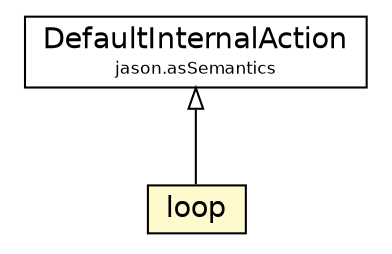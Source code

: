 #!/usr/local/bin/dot
#
# Class diagram 
# Generated by UMLGraph version 5.1 (http://www.umlgraph.org/)
#

digraph G {
	edge [fontname="Helvetica",fontsize=10,labelfontname="Helvetica",labelfontsize=10];
	node [fontname="Helvetica",fontsize=10,shape=plaintext];
	nodesep=0.25;
	ranksep=0.5;
	// jason.asSemantics.DefaultInternalAction
	c57311 [label=<<table title="jason.asSemantics.DefaultInternalAction" border="0" cellborder="1" cellspacing="0" cellpadding="2" port="p" href="../asSemantics/DefaultInternalAction.html">
		<tr><td><table border="0" cellspacing="0" cellpadding="1">
<tr><td align="center" balign="center"> DefaultInternalAction </td></tr>
<tr><td align="center" balign="center"><font point-size="8.0"> jason.asSemantics </font></td></tr>
		</table></td></tr>
		</table>>, fontname="Helvetica", fontcolor="black", fontsize=14.0];
	// jason.stdlib.loop
	c57496 [label=<<table title="jason.stdlib.loop" border="0" cellborder="1" cellspacing="0" cellpadding="2" port="p" bgcolor="lemonChiffon" href="./loop.html">
		<tr><td><table border="0" cellspacing="0" cellpadding="1">
<tr><td align="center" balign="center"> loop </td></tr>
		</table></td></tr>
		</table>>, fontname="Helvetica", fontcolor="black", fontsize=14.0];
	//jason.stdlib.loop extends jason.asSemantics.DefaultInternalAction
	c57311:p -> c57496:p [dir=back,arrowtail=empty];
}


